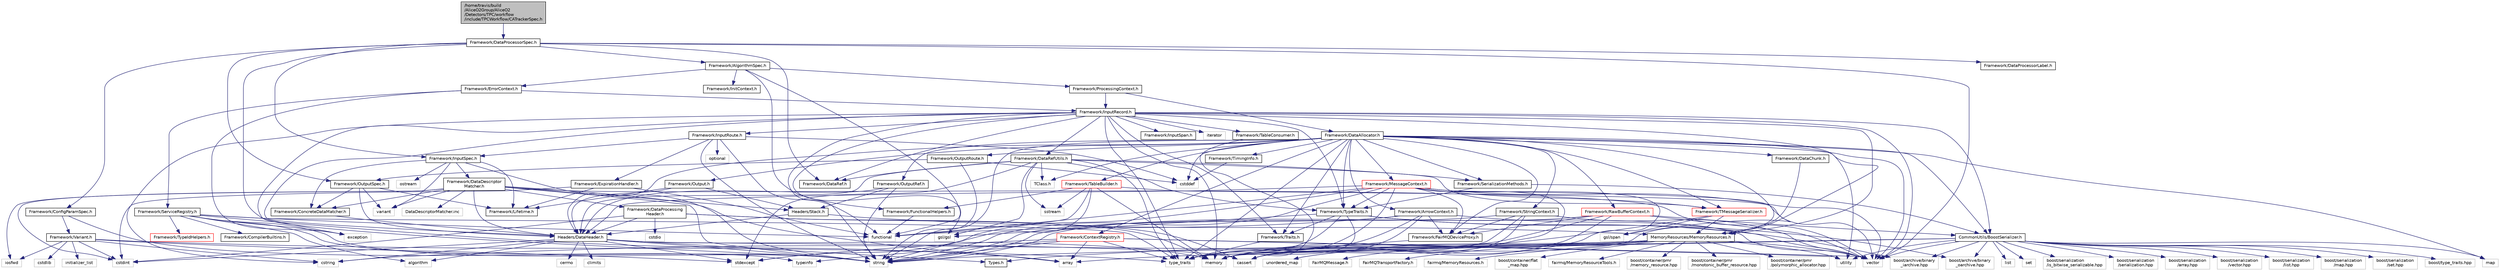 digraph "/home/travis/build/AliceO2Group/AliceO2/Detectors/TPC/workflow/include/TPCWorkflow/CATrackerSpec.h"
{
 // INTERACTIVE_SVG=YES
  bgcolor="transparent";
  edge [fontname="Helvetica",fontsize="10",labelfontname="Helvetica",labelfontsize="10"];
  node [fontname="Helvetica",fontsize="10",shape=record];
  Node0 [label="/home/travis/build\l/AliceO2Group/AliceO2\l/Detectors/TPC/workflow\l/include/TPCWorkflow/CATrackerSpec.h",height=0.2,width=0.4,color="black", fillcolor="grey75", style="filled", fontcolor="black"];
  Node0 -> Node1 [color="midnightblue",fontsize="10",style="solid",fontname="Helvetica"];
  Node1 [label="Framework/DataProcessorSpec.h",height=0.2,width=0.4,color="black",URL="$d0/df4/DataProcessorSpec_8h.html"];
  Node1 -> Node2 [color="midnightblue",fontsize="10",style="solid",fontname="Helvetica"];
  Node2 [label="Framework/AlgorithmSpec.h",height=0.2,width=0.4,color="black",URL="$d0/d14/AlgorithmSpec_8h.html"];
  Node2 -> Node3 [color="midnightblue",fontsize="10",style="solid",fontname="Helvetica"];
  Node3 [label="Framework/ProcessingContext.h",height=0.2,width=0.4,color="black",URL="$de/d6a/ProcessingContext_8h.html"];
  Node3 -> Node4 [color="midnightblue",fontsize="10",style="solid",fontname="Helvetica"];
  Node4 [label="Framework/InputRecord.h",height=0.2,width=0.4,color="black",URL="$d6/d5c/InputRecord_8h.html"];
  Node4 -> Node5 [color="midnightblue",fontsize="10",style="solid",fontname="Helvetica"];
  Node5 [label="Framework/DataRef.h",height=0.2,width=0.4,color="black",URL="$d5/dfb/DataRef_8h.html"];
  Node4 -> Node6 [color="midnightblue",fontsize="10",style="solid",fontname="Helvetica"];
  Node6 [label="Framework/DataRefUtils.h",height=0.2,width=0.4,color="black",URL="$d5/db8/DataRefUtils_8h.html"];
  Node6 -> Node5 [color="midnightblue",fontsize="10",style="solid",fontname="Helvetica"];
  Node6 -> Node7 [color="midnightblue",fontsize="10",style="solid",fontname="Helvetica"];
  Node7 [label="Framework/TMessageSerializer.h",height=0.2,width=0.4,color="red",URL="$d8/d3c/TMessageSerializer_8h.html"];
  Node7 -> Node14 [color="midnightblue",fontsize="10",style="solid",fontname="Helvetica"];
  Node14 [label="gsl/span",height=0.2,width=0.4,color="grey75"];
  Node7 -> Node15 [color="midnightblue",fontsize="10",style="solid",fontname="Helvetica"];
  Node15 [label="memory",height=0.2,width=0.4,color="grey75"];
  Node7 -> Node17 [color="midnightblue",fontsize="10",style="solid",fontname="Helvetica"];
  Node17 [label="MemoryResources/MemoryResources.h",height=0.2,width=0.4,color="black",URL="$dc/d03/MemoryResources_8h.html"];
  Node17 -> Node18 [color="midnightblue",fontsize="10",style="solid",fontname="Helvetica"];
  Node18 [label="boost/container/flat\l_map.hpp",height=0.2,width=0.4,color="grey75"];
  Node17 -> Node19 [color="midnightblue",fontsize="10",style="solid",fontname="Helvetica"];
  Node19 [label="boost/container/pmr\l/memory_resource.hpp",height=0.2,width=0.4,color="grey75"];
  Node17 -> Node20 [color="midnightblue",fontsize="10",style="solid",fontname="Helvetica"];
  Node20 [label="boost/container/pmr\l/monotonic_buffer_resource.hpp",height=0.2,width=0.4,color="grey75"];
  Node17 -> Node21 [color="midnightblue",fontsize="10",style="solid",fontname="Helvetica"];
  Node21 [label="boost/container/pmr\l/polymorphic_allocator.hpp",height=0.2,width=0.4,color="grey75"];
  Node17 -> Node22 [color="midnightblue",fontsize="10",style="solid",fontname="Helvetica"];
  Node22 [label="cstring",height=0.2,width=0.4,color="grey75"];
  Node17 -> Node23 [color="midnightblue",fontsize="10",style="solid",fontname="Helvetica"];
  Node23 [label="string",height=0.2,width=0.4,color="grey75"];
  Node17 -> Node24 [color="midnightblue",fontsize="10",style="solid",fontname="Helvetica"];
  Node24 [label="type_traits",height=0.2,width=0.4,color="grey75"];
  Node17 -> Node25 [color="midnightblue",fontsize="10",style="solid",fontname="Helvetica"];
  Node25 [label="utility",height=0.2,width=0.4,color="grey75"];
  Node17 -> Node26 [color="midnightblue",fontsize="10",style="solid",fontname="Helvetica"];
  Node26 [label="vector",height=0.2,width=0.4,color="grey75"];
  Node17 -> Node27 [color="midnightblue",fontsize="10",style="solid",fontname="Helvetica"];
  Node27 [label="unordered_map",height=0.2,width=0.4,color="grey75"];
  Node17 -> Node28 [color="midnightblue",fontsize="10",style="solid",fontname="Helvetica"];
  Node28 [label="FairMQMessage.h",height=0.2,width=0.4,color="grey75"];
  Node17 -> Node29 [color="midnightblue",fontsize="10",style="solid",fontname="Helvetica"];
  Node29 [label="FairMQTransportFactory.h",height=0.2,width=0.4,color="grey75"];
  Node17 -> Node30 [color="midnightblue",fontsize="10",style="solid",fontname="Helvetica"];
  Node30 [label="fairmq/MemoryResources.h",height=0.2,width=0.4,color="grey75"];
  Node17 -> Node31 [color="midnightblue",fontsize="10",style="solid",fontname="Helvetica"];
  Node31 [label="fairmq/MemoryResourceTools.h",height=0.2,width=0.4,color="grey75"];
  Node17 -> Node32 [color="midnightblue",fontsize="10",style="solid",fontname="Helvetica"];
  Node32 [label="Types.h",height=0.2,width=0.4,color="black",URL="$d7/df8/Types_8h.html"];
  Node6 -> Node33 [color="midnightblue",fontsize="10",style="solid",fontname="Helvetica"];
  Node33 [label="Framework/SerializationMethods.h",height=0.2,width=0.4,color="black",URL="$d1/d53/SerializationMethods_8h.html",tooltip="Type wrappers for enfording a specific serialization method. "];
  Node33 -> Node34 [color="midnightblue",fontsize="10",style="solid",fontname="Helvetica"];
  Node34 [label="Framework/TypeTraits.h",height=0.2,width=0.4,color="black",URL="$d0/d95/TypeTraits_8h.html"];
  Node34 -> Node24 [color="midnightblue",fontsize="10",style="solid",fontname="Helvetica"];
  Node34 -> Node26 [color="midnightblue",fontsize="10",style="solid",fontname="Helvetica"];
  Node34 -> Node15 [color="midnightblue",fontsize="10",style="solid",fontname="Helvetica"];
  Node34 -> Node35 [color="midnightblue",fontsize="10",style="solid",fontname="Helvetica"];
  Node35 [label="Framework/Traits.h",height=0.2,width=0.4,color="black",URL="$db/d31/Traits_8h.html"];
  Node35 -> Node24 [color="midnightblue",fontsize="10",style="solid",fontname="Helvetica"];
  Node34 -> Node36 [color="midnightblue",fontsize="10",style="solid",fontname="Helvetica"];
  Node36 [label="boost/archive/binary\l_iarchive.hpp",height=0.2,width=0.4,color="grey75"];
  Node34 -> Node37 [color="midnightblue",fontsize="10",style="solid",fontname="Helvetica"];
  Node37 [label="boost/archive/binary\l_oarchive.hpp",height=0.2,width=0.4,color="grey75"];
  Node34 -> Node38 [color="midnightblue",fontsize="10",style="solid",fontname="Helvetica"];
  Node38 [label="gsl/gsl",height=0.2,width=0.4,color="grey75"];
  Node33 -> Node39 [color="midnightblue",fontsize="10",style="solid",fontname="Helvetica"];
  Node39 [label="CommonUtils/BoostSerializer.h",height=0.2,width=0.4,color="black",URL="$d7/d91/BoostSerializer_8h.html",tooltip="Templatised boost serializer/deserializer for containers and base types. "];
  Node39 -> Node25 [color="midnightblue",fontsize="10",style="solid",fontname="Helvetica"];
  Node39 -> Node24 [color="midnightblue",fontsize="10",style="solid",fontname="Helvetica"];
  Node39 -> Node40 [color="midnightblue",fontsize="10",style="solid",fontname="Helvetica"];
  Node40 [label="array",height=0.2,width=0.4,color="grey75"];
  Node39 -> Node26 [color="midnightblue",fontsize="10",style="solid",fontname="Helvetica"];
  Node39 -> Node41 [color="midnightblue",fontsize="10",style="solid",fontname="Helvetica"];
  Node41 [label="list",height=0.2,width=0.4,color="grey75"];
  Node39 -> Node42 [color="midnightblue",fontsize="10",style="solid",fontname="Helvetica"];
  Node42 [label="map",height=0.2,width=0.4,color="grey75"];
  Node39 -> Node43 [color="midnightblue",fontsize="10",style="solid",fontname="Helvetica"];
  Node43 [label="set",height=0.2,width=0.4,color="grey75"];
  Node39 -> Node36 [color="midnightblue",fontsize="10",style="solid",fontname="Helvetica"];
  Node39 -> Node37 [color="midnightblue",fontsize="10",style="solid",fontname="Helvetica"];
  Node39 -> Node44 [color="midnightblue",fontsize="10",style="solid",fontname="Helvetica"];
  Node44 [label="boost/serialization\l/is_bitwise_serializable.hpp",height=0.2,width=0.4,color="grey75"];
  Node39 -> Node45 [color="midnightblue",fontsize="10",style="solid",fontname="Helvetica"];
  Node45 [label="boost/serialization\l/serialization.hpp",height=0.2,width=0.4,color="grey75"];
  Node39 -> Node46 [color="midnightblue",fontsize="10",style="solid",fontname="Helvetica"];
  Node46 [label="boost/serialization\l/array.hpp",height=0.2,width=0.4,color="grey75"];
  Node39 -> Node47 [color="midnightblue",fontsize="10",style="solid",fontname="Helvetica"];
  Node47 [label="boost/serialization\l/vector.hpp",height=0.2,width=0.4,color="grey75"];
  Node39 -> Node48 [color="midnightblue",fontsize="10",style="solid",fontname="Helvetica"];
  Node48 [label="boost/serialization\l/list.hpp",height=0.2,width=0.4,color="grey75"];
  Node39 -> Node49 [color="midnightblue",fontsize="10",style="solid",fontname="Helvetica"];
  Node49 [label="boost/serialization\l/map.hpp",height=0.2,width=0.4,color="grey75"];
  Node39 -> Node50 [color="midnightblue",fontsize="10",style="solid",fontname="Helvetica"];
  Node50 [label="boost/serialization\l/set.hpp",height=0.2,width=0.4,color="grey75"];
  Node39 -> Node51 [color="midnightblue",fontsize="10",style="solid",fontname="Helvetica"];
  Node51 [label="boost/type_traits.hpp",height=0.2,width=0.4,color="grey75"];
  Node6 -> Node34 [color="midnightblue",fontsize="10",style="solid",fontname="Helvetica"];
  Node6 -> Node52 [color="midnightblue",fontsize="10",style="solid",fontname="Helvetica"];
  Node52 [label="Headers/DataHeader.h",height=0.2,width=0.4,color="black",URL="$dc/dcd/DataHeader_8h.html"];
  Node52 -> Node53 [color="midnightblue",fontsize="10",style="solid",fontname="Helvetica"];
  Node53 [label="cstdint",height=0.2,width=0.4,color="grey75"];
  Node52 -> Node15 [color="midnightblue",fontsize="10",style="solid",fontname="Helvetica"];
  Node52 -> Node54 [color="midnightblue",fontsize="10",style="solid",fontname="Helvetica"];
  Node54 [label="cassert",height=0.2,width=0.4,color="grey75"];
  Node52 -> Node22 [color="midnightblue",fontsize="10",style="solid",fontname="Helvetica"];
  Node52 -> Node55 [color="midnightblue",fontsize="10",style="solid",fontname="Helvetica"];
  Node55 [label="algorithm",height=0.2,width=0.4,color="grey75"];
  Node52 -> Node56 [color="midnightblue",fontsize="10",style="solid",fontname="Helvetica"];
  Node56 [label="stdexcept",height=0.2,width=0.4,color="grey75"];
  Node52 -> Node23 [color="midnightblue",fontsize="10",style="solid",fontname="Helvetica"];
  Node52 -> Node57 [color="midnightblue",fontsize="10",style="solid",fontname="Helvetica"];
  Node57 [label="climits",height=0.2,width=0.4,color="grey75"];
  Node52 -> Node32 [color="midnightblue",fontsize="10",style="solid",fontname="Helvetica"];
  Node52 -> Node58 [color="midnightblue",fontsize="10",style="solid",fontname="Helvetica"];
  Node58 [label="cerrno",height=0.2,width=0.4,color="grey75"];
  Node6 -> Node59 [color="midnightblue",fontsize="10",style="solid",fontname="Helvetica"];
  Node59 [label="TClass.h",height=0.2,width=0.4,color="grey75"];
  Node6 -> Node38 [color="midnightblue",fontsize="10",style="solid",fontname="Helvetica"];
  Node6 -> Node56 [color="midnightblue",fontsize="10",style="solid",fontname="Helvetica"];
  Node6 -> Node60 [color="midnightblue",fontsize="10",style="solid",fontname="Helvetica"];
  Node60 [label="sstream",height=0.2,width=0.4,color="grey75"];
  Node6 -> Node24 [color="midnightblue",fontsize="10",style="solid",fontname="Helvetica"];
  Node4 -> Node61 [color="midnightblue",fontsize="10",style="solid",fontname="Helvetica"];
  Node61 [label="Framework/InputRoute.h",height=0.2,width=0.4,color="black",URL="$d5/d19/InputRoute_8h.html"];
  Node61 -> Node62 [color="midnightblue",fontsize="10",style="solid",fontname="Helvetica"];
  Node62 [label="Framework/ExpirationHandler.h",height=0.2,width=0.4,color="black",URL="$d2/dd9/ExpirationHandler_8h.html"];
  Node62 -> Node63 [color="midnightblue",fontsize="10",style="solid",fontname="Helvetica"];
  Node63 [label="Framework/Lifetime.h",height=0.2,width=0.4,color="black",URL="$dc/dca/Lifetime_8h.html"];
  Node62 -> Node53 [color="midnightblue",fontsize="10",style="solid",fontname="Helvetica"];
  Node62 -> Node64 [color="midnightblue",fontsize="10",style="solid",fontname="Helvetica"];
  Node64 [label="functional",height=0.2,width=0.4,color="grey75"];
  Node61 -> Node65 [color="midnightblue",fontsize="10",style="solid",fontname="Helvetica"];
  Node65 [label="Framework/InputSpec.h",height=0.2,width=0.4,color="black",URL="$d5/d3f/InputSpec_8h.html"];
  Node65 -> Node63 [color="midnightblue",fontsize="10",style="solid",fontname="Helvetica"];
  Node65 -> Node66 [color="midnightblue",fontsize="10",style="solid",fontname="Helvetica"];
  Node66 [label="Framework/ConcreteDataMatcher.h",height=0.2,width=0.4,color="black",URL="$d0/d1b/ConcreteDataMatcher_8h.html"];
  Node66 -> Node52 [color="midnightblue",fontsize="10",style="solid",fontname="Helvetica"];
  Node65 -> Node67 [color="midnightblue",fontsize="10",style="solid",fontname="Helvetica"];
  Node67 [label="Framework/DataDescriptor\lMatcher.h",height=0.2,width=0.4,color="black",URL="$d3/da3/DataDescriptorMatcher_8h.html"];
  Node67 -> Node66 [color="midnightblue",fontsize="10",style="solid",fontname="Helvetica"];
  Node67 -> Node68 [color="midnightblue",fontsize="10",style="solid",fontname="Helvetica"];
  Node68 [label="Framework/DataProcessing\lHeader.h",height=0.2,width=0.4,color="black",URL="$d6/dc9/DataProcessingHeader_8h.html"];
  Node68 -> Node52 [color="midnightblue",fontsize="10",style="solid",fontname="Helvetica"];
  Node68 -> Node53 [color="midnightblue",fontsize="10",style="solid",fontname="Helvetica"];
  Node68 -> Node69 [color="midnightblue",fontsize="10",style="solid",fontname="Helvetica"];
  Node69 [label="cstdio",height=0.2,width=0.4,color="grey75"];
  Node68 -> Node15 [color="midnightblue",fontsize="10",style="solid",fontname="Helvetica"];
  Node68 -> Node54 [color="midnightblue",fontsize="10",style="solid",fontname="Helvetica"];
  Node67 -> Node52 [color="midnightblue",fontsize="10",style="solid",fontname="Helvetica"];
  Node67 -> Node70 [color="midnightblue",fontsize="10",style="solid",fontname="Helvetica"];
  Node70 [label="Headers/Stack.h",height=0.2,width=0.4,color="black",URL="$d4/d00/Headers_2include_2Headers_2Stack_8h.html"];
  Node70 -> Node17 [color="midnightblue",fontsize="10",style="solid",fontname="Helvetica"];
  Node70 -> Node52 [color="midnightblue",fontsize="10",style="solid",fontname="Helvetica"];
  Node67 -> Node40 [color="midnightblue",fontsize="10",style="solid",fontname="Helvetica"];
  Node67 -> Node53 [color="midnightblue",fontsize="10",style="solid",fontname="Helvetica"];
  Node67 -> Node71 [color="midnightblue",fontsize="10",style="solid",fontname="Helvetica"];
  Node71 [label="iosfwd",height=0.2,width=0.4,color="grey75"];
  Node67 -> Node23 [color="midnightblue",fontsize="10",style="solid",fontname="Helvetica"];
  Node67 -> Node72 [color="midnightblue",fontsize="10",style="solid",fontname="Helvetica"];
  Node72 [label="variant",height=0.2,width=0.4,color="grey75"];
  Node67 -> Node26 [color="midnightblue",fontsize="10",style="solid",fontname="Helvetica"];
  Node67 -> Node73 [color="midnightblue",fontsize="10",style="solid",fontname="Helvetica"];
  Node73 [label="DataDescriptorMatcher.inc",height=0.2,width=0.4,color="grey75"];
  Node65 -> Node23 [color="midnightblue",fontsize="10",style="solid",fontname="Helvetica"];
  Node65 -> Node74 [color="midnightblue",fontsize="10",style="solid",fontname="Helvetica"];
  Node74 [label="ostream",height=0.2,width=0.4,color="grey75"];
  Node65 -> Node72 [color="midnightblue",fontsize="10",style="solid",fontname="Helvetica"];
  Node61 -> Node75 [color="midnightblue",fontsize="10",style="solid",fontname="Helvetica"];
  Node75 [label="cstddef",height=0.2,width=0.4,color="grey75"];
  Node61 -> Node23 [color="midnightblue",fontsize="10",style="solid",fontname="Helvetica"];
  Node61 -> Node64 [color="midnightblue",fontsize="10",style="solid",fontname="Helvetica"];
  Node61 -> Node76 [color="midnightblue",fontsize="10",style="solid",fontname="Helvetica"];
  Node76 [label="optional",height=0.2,width=0.4,color="grey75"];
  Node4 -> Node34 [color="midnightblue",fontsize="10",style="solid",fontname="Helvetica"];
  Node4 -> Node77 [color="midnightblue",fontsize="10",style="solid",fontname="Helvetica"];
  Node77 [label="Framework/InputSpan.h",height=0.2,width=0.4,color="black",URL="$da/d0f/InputSpan_8h.html"];
  Node4 -> Node78 [color="midnightblue",fontsize="10",style="solid",fontname="Helvetica"];
  Node78 [label="Framework/TableConsumer.h",height=0.2,width=0.4,color="black",URL="$dc/d03/TableConsumer_8h.html"];
  Node78 -> Node15 [color="midnightblue",fontsize="10",style="solid",fontname="Helvetica"];
  Node4 -> Node35 [color="midnightblue",fontsize="10",style="solid",fontname="Helvetica"];
  Node4 -> Node17 [color="midnightblue",fontsize="10",style="solid",fontname="Helvetica"];
  Node4 -> Node52 [color="midnightblue",fontsize="10",style="solid",fontname="Helvetica"];
  Node4 -> Node39 [color="midnightblue",fontsize="10",style="solid",fontname="Helvetica"];
  Node4 -> Node38 [color="midnightblue",fontsize="10",style="solid",fontname="Helvetica"];
  Node4 -> Node79 [color="midnightblue",fontsize="10",style="solid",fontname="Helvetica"];
  Node79 [label="iterator",height=0.2,width=0.4,color="grey75"];
  Node4 -> Node23 [color="midnightblue",fontsize="10",style="solid",fontname="Helvetica"];
  Node4 -> Node26 [color="midnightblue",fontsize="10",style="solid",fontname="Helvetica"];
  Node4 -> Node22 [color="midnightblue",fontsize="10",style="solid",fontname="Helvetica"];
  Node4 -> Node54 [color="midnightblue",fontsize="10",style="solid",fontname="Helvetica"];
  Node4 -> Node80 [color="midnightblue",fontsize="10",style="solid",fontname="Helvetica"];
  Node80 [label="exception",height=0.2,width=0.4,color="grey75"];
  Node4 -> Node15 [color="midnightblue",fontsize="10",style="solid",fontname="Helvetica"];
  Node4 -> Node24 [color="midnightblue",fontsize="10",style="solid",fontname="Helvetica"];
  Node3 -> Node81 [color="midnightblue",fontsize="10",style="solid",fontname="Helvetica"];
  Node81 [label="Framework/DataAllocator.h",height=0.2,width=0.4,color="black",URL="$d1/d28/DataAllocator_8h.html"];
  Node81 -> Node82 [color="midnightblue",fontsize="10",style="solid",fontname="Helvetica"];
  Node82 [label="Framework/ContextRegistry.h",height=0.2,width=0.4,color="red",URL="$df/d2f/ContextRegistry_8h.html"];
  Node82 -> Node83 [color="midnightblue",fontsize="10",style="solid",fontname="Helvetica"];
  Node83 [label="typeinfo",height=0.2,width=0.4,color="grey75"];
  Node82 -> Node24 [color="midnightblue",fontsize="10",style="solid",fontname="Helvetica"];
  Node82 -> Node23 [color="midnightblue",fontsize="10",style="solid",fontname="Helvetica"];
  Node82 -> Node56 [color="midnightblue",fontsize="10",style="solid",fontname="Helvetica"];
  Node82 -> Node26 [color="midnightblue",fontsize="10",style="solid",fontname="Helvetica"];
  Node82 -> Node25 [color="midnightblue",fontsize="10",style="solid",fontname="Helvetica"];
  Node82 -> Node40 [color="midnightblue",fontsize="10",style="solid",fontname="Helvetica"];
  Node81 -> Node85 [color="midnightblue",fontsize="10",style="solid",fontname="Helvetica"];
  Node85 [label="Framework/MessageContext.h",height=0.2,width=0.4,color="red",URL="$dc/dc4/MessageContext_8h.html"];
  Node85 -> Node89 [color="midnightblue",fontsize="10",style="solid",fontname="Helvetica"];
  Node89 [label="Framework/FairMQDeviceProxy.h",height=0.2,width=0.4,color="black",URL="$d8/d71/FairMQDeviceProxy_8h.html"];
  Node89 -> Node15 [color="midnightblue",fontsize="10",style="solid",fontname="Helvetica"];
  Node85 -> Node7 [color="midnightblue",fontsize="10",style="solid",fontname="Helvetica"];
  Node85 -> Node34 [color="midnightblue",fontsize="10",style="solid",fontname="Helvetica"];
  Node85 -> Node52 [color="midnightblue",fontsize="10",style="solid",fontname="Helvetica"];
  Node85 -> Node17 [color="midnightblue",fontsize="10",style="solid",fontname="Helvetica"];
  Node85 -> Node54 [color="midnightblue",fontsize="10",style="solid",fontname="Helvetica"];
  Node85 -> Node64 [color="midnightblue",fontsize="10",style="solid",fontname="Helvetica"];
  Node85 -> Node56 [color="midnightblue",fontsize="10",style="solid",fontname="Helvetica"];
  Node85 -> Node23 [color="midnightblue",fontsize="10",style="solid",fontname="Helvetica"];
  Node85 -> Node24 [color="midnightblue",fontsize="10",style="solid",fontname="Helvetica"];
  Node85 -> Node27 [color="midnightblue",fontsize="10",style="solid",fontname="Helvetica"];
  Node85 -> Node26 [color="midnightblue",fontsize="10",style="solid",fontname="Helvetica"];
  Node81 -> Node91 [color="midnightblue",fontsize="10",style="solid",fontname="Helvetica"];
  Node91 [label="Framework/StringContext.h",height=0.2,width=0.4,color="black",URL="$dd/df6/StringContext_8h.html"];
  Node91 -> Node89 [color="midnightblue",fontsize="10",style="solid",fontname="Helvetica"];
  Node91 -> Node26 [color="midnightblue",fontsize="10",style="solid",fontname="Helvetica"];
  Node91 -> Node54 [color="midnightblue",fontsize="10",style="solid",fontname="Helvetica"];
  Node91 -> Node23 [color="midnightblue",fontsize="10",style="solid",fontname="Helvetica"];
  Node91 -> Node15 [color="midnightblue",fontsize="10",style="solid",fontname="Helvetica"];
  Node81 -> Node92 [color="midnightblue",fontsize="10",style="solid",fontname="Helvetica"];
  Node92 [label="Framework/ArrowContext.h",height=0.2,width=0.4,color="black",URL="$d8/da2/ArrowContext_8h.html"];
  Node92 -> Node89 [color="midnightblue",fontsize="10",style="solid",fontname="Helvetica"];
  Node92 -> Node54 [color="midnightblue",fontsize="10",style="solid",fontname="Helvetica"];
  Node92 -> Node64 [color="midnightblue",fontsize="10",style="solid",fontname="Helvetica"];
  Node92 -> Node15 [color="midnightblue",fontsize="10",style="solid",fontname="Helvetica"];
  Node92 -> Node23 [color="midnightblue",fontsize="10",style="solid",fontname="Helvetica"];
  Node92 -> Node26 [color="midnightblue",fontsize="10",style="solid",fontname="Helvetica"];
  Node81 -> Node93 [color="midnightblue",fontsize="10",style="solid",fontname="Helvetica"];
  Node93 [label="Framework/RawBufferContext.h",height=0.2,width=0.4,color="red",URL="$d8/d25/RawBufferContext_8h.html",tooltip=" "];
  Node93 -> Node89 [color="midnightblue",fontsize="10",style="solid",fontname="Helvetica"];
  Node93 -> Node39 [color="midnightblue",fontsize="10",style="solid",fontname="Helvetica"];
  Node93 -> Node26 [color="midnightblue",fontsize="10",style="solid",fontname="Helvetica"];
  Node93 -> Node54 [color="midnightblue",fontsize="10",style="solid",fontname="Helvetica"];
  Node93 -> Node23 [color="midnightblue",fontsize="10",style="solid",fontname="Helvetica"];
  Node93 -> Node15 [color="midnightblue",fontsize="10",style="solid",fontname="Helvetica"];
  Node81 -> Node39 [color="midnightblue",fontsize="10",style="solid",fontname="Helvetica"];
  Node81 -> Node95 [color="midnightblue",fontsize="10",style="solid",fontname="Helvetica"];
  Node95 [label="Framework/Output.h",height=0.2,width=0.4,color="black",URL="$d3/ddf/Output_8h.html"];
  Node95 -> Node52 [color="midnightblue",fontsize="10",style="solid",fontname="Helvetica"];
  Node95 -> Node63 [color="midnightblue",fontsize="10",style="solid",fontname="Helvetica"];
  Node95 -> Node70 [color="midnightblue",fontsize="10",style="solid",fontname="Helvetica"];
  Node81 -> Node96 [color="midnightblue",fontsize="10",style="solid",fontname="Helvetica"];
  Node96 [label="Framework/OutputRef.h",height=0.2,width=0.4,color="black",URL="$d6/d5a/OutputRef_8h.html"];
  Node96 -> Node52 [color="midnightblue",fontsize="10",style="solid",fontname="Helvetica"];
  Node96 -> Node70 [color="midnightblue",fontsize="10",style="solid",fontname="Helvetica"];
  Node96 -> Node23 [color="midnightblue",fontsize="10",style="solid",fontname="Helvetica"];
  Node81 -> Node97 [color="midnightblue",fontsize="10",style="solid",fontname="Helvetica"];
  Node97 [label="Framework/OutputRoute.h",height=0.2,width=0.4,color="black",URL="$d6/df4/OutputRoute_8h.html"];
  Node97 -> Node98 [color="midnightblue",fontsize="10",style="solid",fontname="Helvetica"];
  Node98 [label="Framework/OutputSpec.h",height=0.2,width=0.4,color="black",URL="$db/d2d/OutputSpec_8h.html"];
  Node98 -> Node52 [color="midnightblue",fontsize="10",style="solid",fontname="Helvetica"];
  Node98 -> Node63 [color="midnightblue",fontsize="10",style="solid",fontname="Helvetica"];
  Node98 -> Node66 [color="midnightblue",fontsize="10",style="solid",fontname="Helvetica"];
  Node98 -> Node72 [color="midnightblue",fontsize="10",style="solid",fontname="Helvetica"];
  Node97 -> Node75 [color="midnightblue",fontsize="10",style="solid",fontname="Helvetica"];
  Node97 -> Node23 [color="midnightblue",fontsize="10",style="solid",fontname="Helvetica"];
  Node81 -> Node99 [color="midnightblue",fontsize="10",style="solid",fontname="Helvetica"];
  Node99 [label="Framework/DataChunk.h",height=0.2,width=0.4,color="black",URL="$d7/d31/DataChunk_8h.html"];
  Node99 -> Node17 [color="midnightblue",fontsize="10",style="solid",fontname="Helvetica"];
  Node81 -> Node89 [color="midnightblue",fontsize="10",style="solid",fontname="Helvetica"];
  Node81 -> Node100 [color="midnightblue",fontsize="10",style="solid",fontname="Helvetica"];
  Node100 [label="Framework/TimingInfo.h",height=0.2,width=0.4,color="black",URL="$da/d2b/TimingInfo_8h.html"];
  Node100 -> Node75 [color="midnightblue",fontsize="10",style="solid",fontname="Helvetica"];
  Node81 -> Node7 [color="midnightblue",fontsize="10",style="solid",fontname="Helvetica"];
  Node81 -> Node34 [color="midnightblue",fontsize="10",style="solid",fontname="Helvetica"];
  Node81 -> Node35 [color="midnightblue",fontsize="10",style="solid",fontname="Helvetica"];
  Node81 -> Node33 [color="midnightblue",fontsize="10",style="solid",fontname="Helvetica"];
  Node81 -> Node101 [color="midnightblue",fontsize="10",style="solid",fontname="Helvetica"];
  Node101 [label="Framework/TableBuilder.h",height=0.2,width=0.4,color="red",URL="$d5/d98/TableBuilder_8h.html"];
  Node101 -> Node103 [color="midnightblue",fontsize="10",style="solid",fontname="Helvetica"];
  Node103 [label="Framework/FunctionalHelpers.h",height=0.2,width=0.4,color="black",URL="$de/d9b/FunctionalHelpers_8h.html"];
  Node103 -> Node64 [color="midnightblue",fontsize="10",style="solid",fontname="Helvetica"];
  Node101 -> Node60 [color="midnightblue",fontsize="10",style="solid",fontname="Helvetica"];
  Node101 -> Node64 [color="midnightblue",fontsize="10",style="solid",fontname="Helvetica"];
  Node101 -> Node26 [color="midnightblue",fontsize="10",style="solid",fontname="Helvetica"];
  Node101 -> Node23 [color="midnightblue",fontsize="10",style="solid",fontname="Helvetica"];
  Node101 -> Node15 [color="midnightblue",fontsize="10",style="solid",fontname="Helvetica"];
  Node81 -> Node52 [color="midnightblue",fontsize="10",style="solid",fontname="Helvetica"];
  Node81 -> Node59 [color="midnightblue",fontsize="10",style="solid",fontname="Helvetica"];
  Node81 -> Node14 [color="midnightblue",fontsize="10",style="solid",fontname="Helvetica"];
  Node81 -> Node26 [color="midnightblue",fontsize="10",style="solid",fontname="Helvetica"];
  Node81 -> Node42 [color="midnightblue",fontsize="10",style="solid",fontname="Helvetica"];
  Node81 -> Node23 [color="midnightblue",fontsize="10",style="solid",fontname="Helvetica"];
  Node81 -> Node25 [color="midnightblue",fontsize="10",style="solid",fontname="Helvetica"];
  Node81 -> Node24 [color="midnightblue",fontsize="10",style="solid",fontname="Helvetica"];
  Node81 -> Node75 [color="midnightblue",fontsize="10",style="solid",fontname="Helvetica"];
  Node2 -> Node123 [color="midnightblue",fontsize="10",style="solid",fontname="Helvetica"];
  Node123 [label="Framework/ErrorContext.h",height=0.2,width=0.4,color="black",URL="$d7/dad/ErrorContext_8h.html"];
  Node123 -> Node4 [color="midnightblue",fontsize="10",style="solid",fontname="Helvetica"];
  Node123 -> Node124 [color="midnightblue",fontsize="10",style="solid",fontname="Helvetica"];
  Node124 [label="Framework/ServiceRegistry.h",height=0.2,width=0.4,color="black",URL="$d8/d17/ServiceRegistry_8h.html"];
  Node124 -> Node104 [color="midnightblue",fontsize="10",style="solid",fontname="Helvetica"];
  Node104 [label="Framework/CompilerBuiltins.h",height=0.2,width=0.4,color="black",URL="$d9/de8/CompilerBuiltins_8h.html"];
  Node124 -> Node125 [color="midnightblue",fontsize="10",style="solid",fontname="Helvetica"];
  Node125 [label="Framework/TypeIdHelpers.h",height=0.2,width=0.4,color="red",URL="$d2/d9a/TypeIdHelpers_8h.html"];
  Node124 -> Node55 [color="midnightblue",fontsize="10",style="solid",fontname="Helvetica"];
  Node124 -> Node40 [color="midnightblue",fontsize="10",style="solid",fontname="Helvetica"];
  Node124 -> Node80 [color="midnightblue",fontsize="10",style="solid",fontname="Helvetica"];
  Node124 -> Node64 [color="midnightblue",fontsize="10",style="solid",fontname="Helvetica"];
  Node124 -> Node23 [color="midnightblue",fontsize="10",style="solid",fontname="Helvetica"];
  Node124 -> Node24 [color="midnightblue",fontsize="10",style="solid",fontname="Helvetica"];
  Node124 -> Node83 [color="midnightblue",fontsize="10",style="solid",fontname="Helvetica"];
  Node123 -> Node80 [color="midnightblue",fontsize="10",style="solid",fontname="Helvetica"];
  Node2 -> Node127 [color="midnightblue",fontsize="10",style="solid",fontname="Helvetica"];
  Node127 [label="Framework/InitContext.h",height=0.2,width=0.4,color="black",URL="$d4/d2b/InitContext_8h.html"];
  Node2 -> Node103 [color="midnightblue",fontsize="10",style="solid",fontname="Helvetica"];
  Node2 -> Node64 [color="midnightblue",fontsize="10",style="solid",fontname="Helvetica"];
  Node1 -> Node128 [color="midnightblue",fontsize="10",style="solid",fontname="Helvetica"];
  Node128 [label="Framework/ConfigParamSpec.h",height=0.2,width=0.4,color="black",URL="$d0/d1c/ConfigParamSpec_8h.html"];
  Node128 -> Node129 [color="midnightblue",fontsize="10",style="solid",fontname="Helvetica"];
  Node129 [label="Framework/Variant.h",height=0.2,width=0.4,color="black",URL="$de/d56/Variant_8h.html"];
  Node129 -> Node24 [color="midnightblue",fontsize="10",style="solid",fontname="Helvetica"];
  Node129 -> Node22 [color="midnightblue",fontsize="10",style="solid",fontname="Helvetica"];
  Node129 -> Node53 [color="midnightblue",fontsize="10",style="solid",fontname="Helvetica"];
  Node129 -> Node130 [color="midnightblue",fontsize="10",style="solid",fontname="Helvetica"];
  Node130 [label="cstdlib",height=0.2,width=0.4,color="grey75"];
  Node129 -> Node56 [color="midnightblue",fontsize="10",style="solid",fontname="Helvetica"];
  Node129 -> Node71 [color="midnightblue",fontsize="10",style="solid",fontname="Helvetica"];
  Node129 -> Node131 [color="midnightblue",fontsize="10",style="solid",fontname="Helvetica"];
  Node131 [label="initializer_list",height=0.2,width=0.4,color="grey75"];
  Node128 -> Node23 [color="midnightblue",fontsize="10",style="solid",fontname="Helvetica"];
  Node1 -> Node132 [color="midnightblue",fontsize="10",style="solid",fontname="Helvetica"];
  Node132 [label="Framework/DataProcessorLabel.h",height=0.2,width=0.4,color="black",URL="$d1/df2/DataProcessorLabel_8h.html"];
  Node1 -> Node5 [color="midnightblue",fontsize="10",style="solid",fontname="Helvetica"];
  Node1 -> Node65 [color="midnightblue",fontsize="10",style="solid",fontname="Helvetica"];
  Node1 -> Node98 [color="midnightblue",fontsize="10",style="solid",fontname="Helvetica"];
  Node1 -> Node23 [color="midnightblue",fontsize="10",style="solid",fontname="Helvetica"];
  Node1 -> Node26 [color="midnightblue",fontsize="10",style="solid",fontname="Helvetica"];
}
